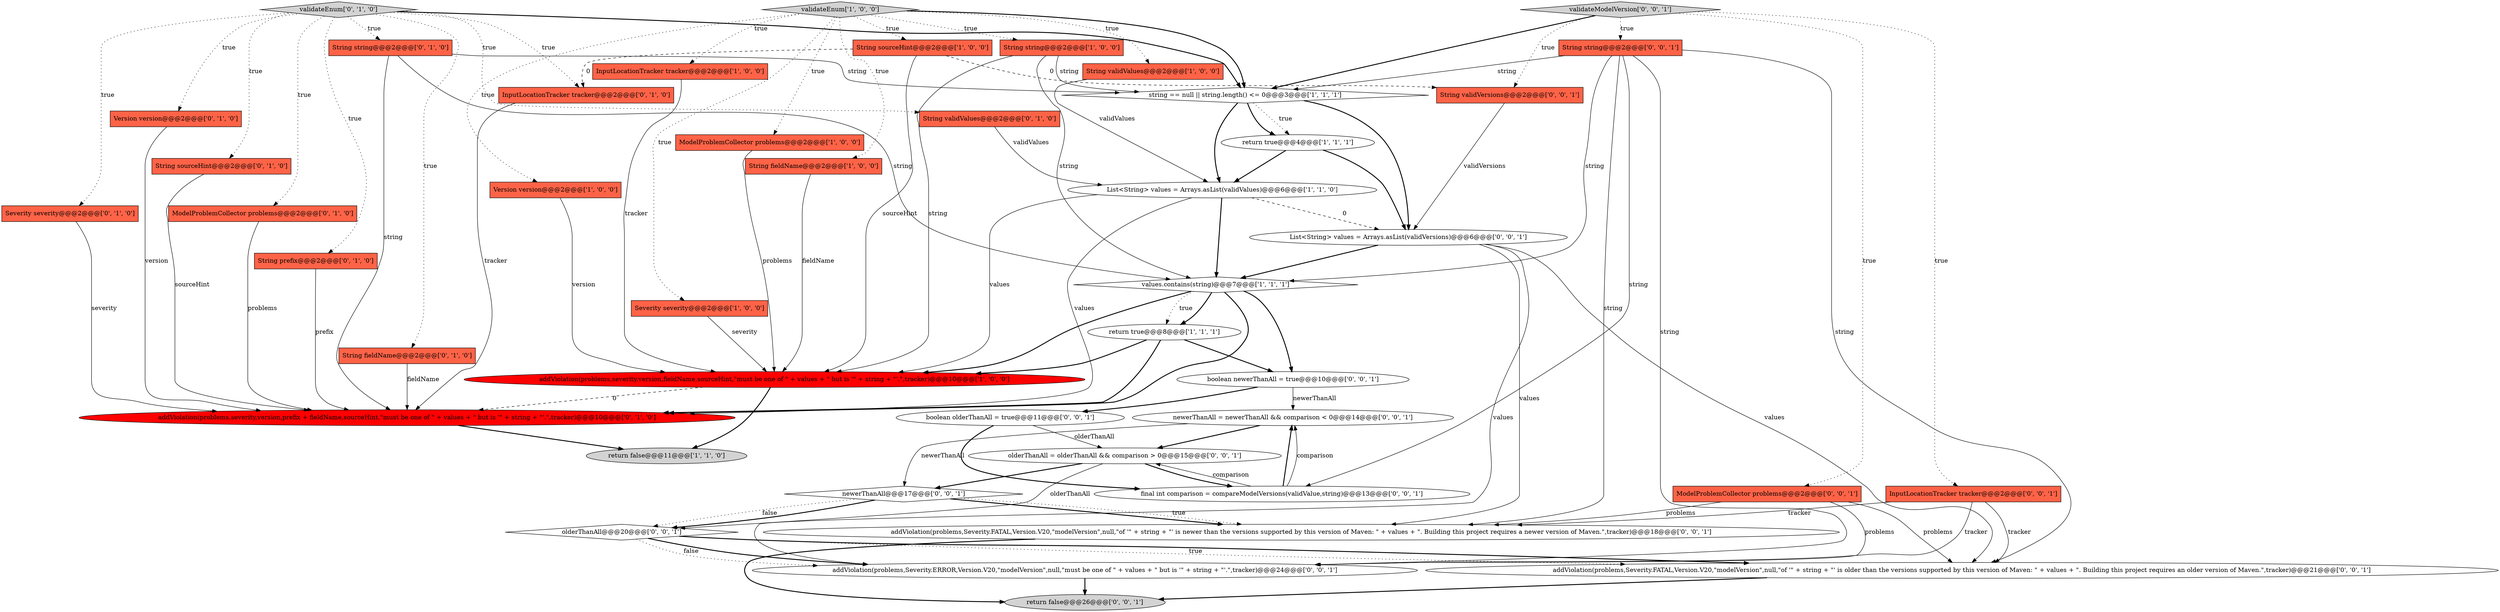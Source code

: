 digraph {
11 [style = filled, label = "InputLocationTracker tracker@@@2@@@['1', '0', '0']", fillcolor = tomato, shape = box image = "AAA0AAABBB1BBB"];
10 [style = filled, label = "String string@@@2@@@['1', '0', '0']", fillcolor = tomato, shape = box image = "AAA0AAABBB1BBB"];
14 [style = filled, label = "String sourceHint@@@2@@@['1', '0', '0']", fillcolor = tomato, shape = box image = "AAA1AAABBB1BBB"];
42 [style = filled, label = "String validVersions@@@2@@@['0', '0', '1']", fillcolor = tomato, shape = box image = "AAA0AAABBB3BBB"];
26 [style = filled, label = "addViolation(problems,severity,version,prefix + fieldName,sourceHint,\"must be one of \" + values + \" but is '\" + string + \"'.\",tracker)@@@10@@@['0', '1', '0']", fillcolor = red, shape = ellipse image = "AAA1AAABBB2BBB"];
17 [style = filled, label = "Version version@@@2@@@['0', '1', '0']", fillcolor = tomato, shape = box image = "AAA0AAABBB2BBB"];
32 [style = filled, label = "InputLocationTracker tracker@@@2@@@['0', '0', '1']", fillcolor = tomato, shape = box image = "AAA0AAABBB3BBB"];
35 [style = filled, label = "String string@@@2@@@['0', '0', '1']", fillcolor = tomato, shape = box image = "AAA0AAABBB3BBB"];
20 [style = filled, label = "validateEnum['0', '1', '0']", fillcolor = lightgray, shape = diamond image = "AAA0AAABBB2BBB"];
23 [style = filled, label = "String sourceHint@@@2@@@['0', '1', '0']", fillcolor = tomato, shape = box image = "AAA0AAABBB2BBB"];
19 [style = filled, label = "ModelProblemCollector problems@@@2@@@['0', '1', '0']", fillcolor = tomato, shape = box image = "AAA0AAABBB2BBB"];
36 [style = filled, label = "List<String> values = Arrays.asList(validVersions)@@@6@@@['0', '0', '1']", fillcolor = white, shape = ellipse image = "AAA0AAABBB3BBB"];
22 [style = filled, label = "String prefix@@@2@@@['0', '1', '0']", fillcolor = tomato, shape = box image = "AAA0AAABBB2BBB"];
30 [style = filled, label = "newerThanAll@@@17@@@['0', '0', '1']", fillcolor = white, shape = diamond image = "AAA0AAABBB3BBB"];
24 [style = filled, label = "String string@@@2@@@['0', '1', '0']", fillcolor = tomato, shape = box image = "AAA0AAABBB2BBB"];
4 [style = filled, label = "values.contains(string)@@@7@@@['1', '1', '1']", fillcolor = white, shape = diamond image = "AAA0AAABBB1BBB"];
3 [style = filled, label = "String validValues@@@2@@@['1', '0', '0']", fillcolor = tomato, shape = box image = "AAA0AAABBB1BBB"];
12 [style = filled, label = "return true@@@4@@@['1', '1', '1']", fillcolor = white, shape = ellipse image = "AAA0AAABBB1BBB"];
21 [style = filled, label = "String fieldName@@@2@@@['0', '1', '0']", fillcolor = tomato, shape = box image = "AAA0AAABBB2BBB"];
37 [style = filled, label = "olderThanAll@@@20@@@['0', '0', '1']", fillcolor = white, shape = diamond image = "AAA0AAABBB3BBB"];
6 [style = filled, label = "Severity severity@@@2@@@['1', '0', '0']", fillcolor = tomato, shape = box image = "AAA0AAABBB1BBB"];
40 [style = filled, label = "addViolation(problems,Severity.FATAL,Version.V20,\"modelVersion\",null,\"of '\" + string + \"' is older than the versions supported by this version of Maven: \" + values + \". Building this project requires an older version of Maven.\",tracker)@@@21@@@['0', '0', '1']", fillcolor = white, shape = ellipse image = "AAA0AAABBB3BBB"];
7 [style = filled, label = "validateEnum['1', '0', '0']", fillcolor = lightgray, shape = diamond image = "AAA0AAABBB1BBB"];
34 [style = filled, label = "boolean newerThanAll = true@@@10@@@['0', '0', '1']", fillcolor = white, shape = ellipse image = "AAA0AAABBB3BBB"];
16 [style = filled, label = "Severity severity@@@2@@@['0', '1', '0']", fillcolor = tomato, shape = box image = "AAA0AAABBB2BBB"];
27 [style = filled, label = "newerThanAll = newerThanAll && comparison < 0@@@14@@@['0', '0', '1']", fillcolor = white, shape = ellipse image = "AAA0AAABBB3BBB"];
0 [style = filled, label = "return false@@@11@@@['1', '1', '0']", fillcolor = lightgray, shape = ellipse image = "AAA0AAABBB1BBB"];
13 [style = filled, label = "ModelProblemCollector problems@@@2@@@['1', '0', '0']", fillcolor = tomato, shape = box image = "AAA0AAABBB1BBB"];
41 [style = filled, label = "addViolation(problems,Severity.ERROR,Version.V20,\"modelVersion\",null,\"must be one of \" + values + \" but is '\" + string + \"'.\",tracker)@@@24@@@['0', '0', '1']", fillcolor = white, shape = ellipse image = "AAA0AAABBB3BBB"];
18 [style = filled, label = "String validValues@@@2@@@['0', '1', '0']", fillcolor = tomato, shape = box image = "AAA0AAABBB2BBB"];
43 [style = filled, label = "boolean olderThanAll = true@@@11@@@['0', '0', '1']", fillcolor = white, shape = ellipse image = "AAA0AAABBB3BBB"];
9 [style = filled, label = "String fieldName@@@2@@@['1', '0', '0']", fillcolor = tomato, shape = box image = "AAA0AAABBB1BBB"];
39 [style = filled, label = "ModelProblemCollector problems@@@2@@@['0', '0', '1']", fillcolor = tomato, shape = box image = "AAA0AAABBB3BBB"];
28 [style = filled, label = "return false@@@26@@@['0', '0', '1']", fillcolor = lightgray, shape = ellipse image = "AAA0AAABBB3BBB"];
5 [style = filled, label = "string == null || string.length() <= 0@@@3@@@['1', '1', '1']", fillcolor = white, shape = diamond image = "AAA0AAABBB1BBB"];
38 [style = filled, label = "olderThanAll = olderThanAll && comparison > 0@@@15@@@['0', '0', '1']", fillcolor = white, shape = ellipse image = "AAA0AAABBB3BBB"];
33 [style = filled, label = "validateModelVersion['0', '0', '1']", fillcolor = lightgray, shape = diamond image = "AAA0AAABBB3BBB"];
2 [style = filled, label = "Version version@@@2@@@['1', '0', '0']", fillcolor = tomato, shape = box image = "AAA0AAABBB1BBB"];
29 [style = filled, label = "final int comparison = compareModelVersions(validValue,string)@@@13@@@['0', '0', '1']", fillcolor = white, shape = ellipse image = "AAA0AAABBB3BBB"];
1 [style = filled, label = "return true@@@8@@@['1', '1', '1']", fillcolor = white, shape = ellipse image = "AAA0AAABBB1BBB"];
25 [style = filled, label = "InputLocationTracker tracker@@@2@@@['0', '1', '0']", fillcolor = tomato, shape = box image = "AAA1AAABBB2BBB"];
15 [style = filled, label = "List<String> values = Arrays.asList(validValues)@@@6@@@['1', '1', '0']", fillcolor = white, shape = ellipse image = "AAA0AAABBB1BBB"];
31 [style = filled, label = "addViolation(problems,Severity.FATAL,Version.V20,\"modelVersion\",null,\"of '\" + string + \"' is newer than the versions supported by this version of Maven: \" + values + \". Building this project requires a newer version of Maven.\",tracker)@@@18@@@['0', '0', '1']", fillcolor = white, shape = ellipse image = "AAA0AAABBB3BBB"];
8 [style = filled, label = "addViolation(problems,severity,version,fieldName,sourceHint,\"must be one of \" + values + \" but is '\" + string + \"'.\",tracker)@@@10@@@['1', '0', '0']", fillcolor = red, shape = ellipse image = "AAA1AAABBB1BBB"];
34->27 [style = solid, label="newerThanAll"];
27->38 [style = bold, label=""];
10->5 [style = solid, label="string"];
39->31 [style = solid, label="problems"];
32->41 [style = solid, label="tracker"];
4->1 [style = dotted, label="true"];
14->25 [style = dashed, label="0"];
35->41 [style = solid, label="string"];
5->15 [style = bold, label=""];
35->31 [style = solid, label="string"];
5->12 [style = dotted, label="true"];
41->28 [style = bold, label=""];
8->0 [style = bold, label=""];
38->30 [style = bold, label=""];
33->35 [style = dotted, label="true"];
21->26 [style = solid, label="fieldName"];
35->5 [style = solid, label="string"];
32->31 [style = solid, label="tracker"];
9->8 [style = solid, label="fieldName"];
20->18 [style = dotted, label="true"];
4->8 [style = bold, label=""];
43->29 [style = bold, label=""];
42->36 [style = solid, label="validVersions"];
5->36 [style = bold, label=""];
6->8 [style = solid, label="severity"];
39->40 [style = solid, label="problems"];
7->6 [style = dotted, label="true"];
36->40 [style = solid, label="values"];
7->10 [style = dotted, label="true"];
35->40 [style = solid, label="string"];
20->24 [style = dotted, label="true"];
33->32 [style = dotted, label="true"];
7->13 [style = dotted, label="true"];
36->4 [style = bold, label=""];
17->26 [style = solid, label="version"];
25->26 [style = solid, label="tracker"];
15->36 [style = dashed, label="0"];
29->38 [style = solid, label="comparison"];
39->41 [style = solid, label="problems"];
30->37 [style = dotted, label="false"];
29->27 [style = bold, label=""];
26->0 [style = bold, label=""];
7->5 [style = bold, label=""];
15->8 [style = solid, label="values"];
14->42 [style = dashed, label="0"];
24->26 [style = solid, label="string"];
20->22 [style = dotted, label="true"];
31->28 [style = bold, label=""];
36->41 [style = solid, label="values"];
33->39 [style = dotted, label="true"];
29->27 [style = solid, label="comparison"];
7->2 [style = dotted, label="true"];
20->25 [style = dotted, label="true"];
1->8 [style = bold, label=""];
20->17 [style = dotted, label="true"];
16->26 [style = solid, label="severity"];
37->41 [style = bold, label=""];
12->36 [style = bold, label=""];
14->8 [style = solid, label="sourceHint"];
18->15 [style = solid, label="validValues"];
33->5 [style = bold, label=""];
24->4 [style = solid, label="string"];
1->34 [style = bold, label=""];
7->11 [style = dotted, label="true"];
10->8 [style = solid, label="string"];
30->31 [style = bold, label=""];
35->29 [style = solid, label="string"];
20->23 [style = dotted, label="true"];
20->19 [style = dotted, label="true"];
4->1 [style = bold, label=""];
34->43 [style = bold, label=""];
4->34 [style = bold, label=""];
30->31 [style = dotted, label="true"];
11->8 [style = solid, label="tracker"];
15->26 [style = solid, label="values"];
8->26 [style = dashed, label="0"];
3->15 [style = solid, label="validValues"];
38->29 [style = bold, label=""];
43->38 [style = solid, label="olderThanAll"];
38->37 [style = solid, label="olderThanAll"];
12->15 [style = bold, label=""];
37->41 [style = dotted, label="false"];
13->8 [style = solid, label="problems"];
4->26 [style = bold, label=""];
19->26 [style = solid, label="problems"];
32->40 [style = solid, label="tracker"];
36->31 [style = solid, label="values"];
20->21 [style = dotted, label="true"];
40->28 [style = bold, label=""];
7->9 [style = dotted, label="true"];
30->37 [style = bold, label=""];
24->5 [style = solid, label="string"];
1->26 [style = bold, label=""];
20->5 [style = bold, label=""];
22->26 [style = solid, label="prefix"];
33->42 [style = dotted, label="true"];
5->12 [style = bold, label=""];
7->3 [style = dotted, label="true"];
27->30 [style = solid, label="newerThanAll"];
23->26 [style = solid, label="sourceHint"];
35->4 [style = solid, label="string"];
15->4 [style = bold, label=""];
2->8 [style = solid, label="version"];
37->40 [style = dotted, label="true"];
10->4 [style = solid, label="string"];
37->40 [style = bold, label=""];
20->16 [style = dotted, label="true"];
7->14 [style = dotted, label="true"];
}
